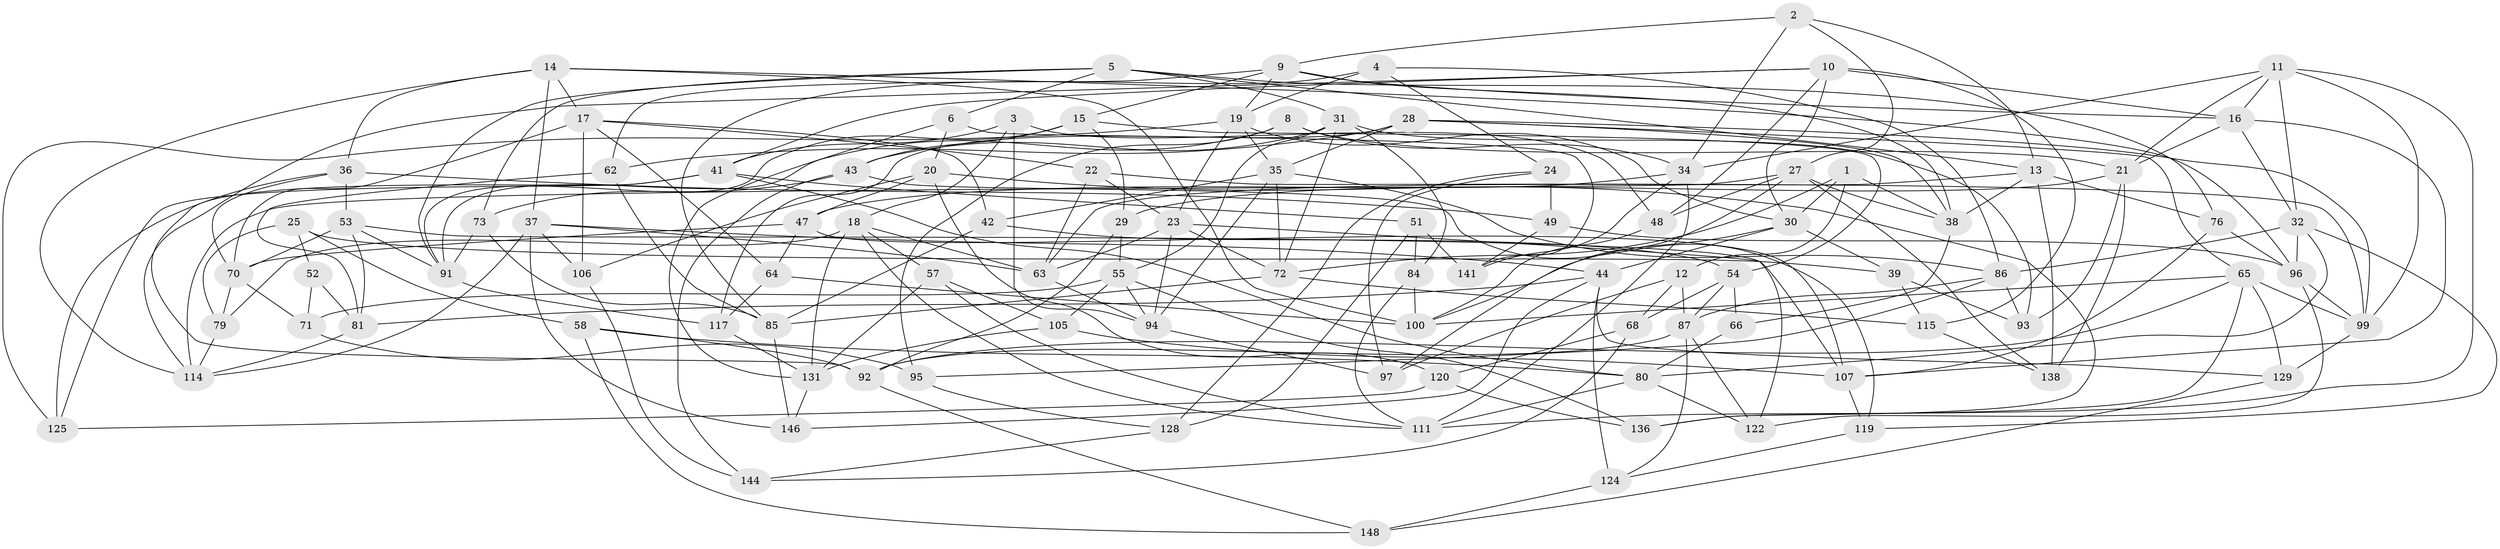 // original degree distribution, {4: 1.0}
// Generated by graph-tools (version 1.1) at 2025/11/02/27/25 16:11:45]
// undirected, 98 vertices, 241 edges
graph export_dot {
graph [start="1"]
  node [color=gray90,style=filled];
  1;
  2;
  3;
  4;
  5 [super="+7"];
  6;
  8;
  9 [super="+50"];
  10 [super="+33"];
  11 [super="+78"];
  12;
  13 [super="+126"];
  14 [super="+98"];
  15 [super="+116"];
  16 [super="+102"];
  17 [super="+26"];
  18 [super="+127"];
  19 [super="+90"];
  20 [super="+113"];
  21 [super="+88"];
  22;
  23 [super="+59"];
  24;
  25;
  27 [super="+45"];
  28 [super="+89"];
  29;
  30 [super="+67"];
  31 [super="+56"];
  32 [super="+40"];
  34 [super="+83"];
  35 [super="+135"];
  36 [super="+61"];
  37 [super="+82"];
  38 [super="+77"];
  39;
  41 [super="+109"];
  42;
  43 [super="+46"];
  44 [super="+108"];
  47 [super="+60"];
  48;
  49;
  51;
  52;
  53 [super="+69"];
  54 [super="+75"];
  55 [super="+104"];
  57;
  58;
  62;
  63 [super="+143"];
  64;
  65 [super="+147"];
  66;
  68;
  70 [super="+74"];
  71;
  72 [super="+134"];
  73;
  76;
  79;
  80 [super="+123"];
  81 [super="+101"];
  84;
  85 [super="+142"];
  86 [super="+137"];
  87 [super="+118"];
  91 [super="+139"];
  92 [super="+121"];
  93;
  94 [super="+130"];
  95;
  96 [super="+110"];
  97;
  99 [super="+112"];
  100 [super="+103"];
  105;
  106;
  107 [super="+133"];
  111 [super="+132"];
  114 [super="+140"];
  115;
  117;
  119;
  120;
  122;
  124;
  125;
  128;
  129;
  131 [super="+145"];
  136;
  138;
  141;
  144;
  146;
  148;
  1 -- 30;
  1 -- 12;
  1 -- 38;
  1 -- 72;
  2 -- 34;
  2 -- 13;
  2 -- 9;
  2 -- 27;
  3 -- 94;
  3 -- 18;
  3 -- 48;
  3 -- 41;
  4 -- 24;
  4 -- 85;
  4 -- 86;
  4 -- 19;
  5 -- 76;
  5 -- 6;
  5 -- 73;
  5 -- 91;
  5 -- 13;
  5 -- 31;
  6 -- 131;
  6 -- 141;
  6 -- 20;
  8 -- 95;
  8 -- 91;
  8 -- 34;
  8 -- 21;
  9 -- 62;
  9 -- 38;
  9 -- 16;
  9 -- 19;
  9 -- 15;
  10 -- 48;
  10 -- 30;
  10 -- 16;
  10 -- 115;
  10 -- 114;
  10 -- 41;
  11 -- 21;
  11 -- 32;
  11 -- 16;
  11 -- 111;
  11 -- 99;
  11 -- 34;
  12 -- 97;
  12 -- 68;
  12 -- 87;
  13 -- 76;
  13 -- 38;
  13 -- 138;
  13 -- 63;
  14 -- 36;
  14 -- 17;
  14 -- 114;
  14 -- 100;
  14 -- 37;
  14 -- 96;
  15 -- 29;
  15 -- 54;
  15 -- 43 [weight=2];
  15 -- 91;
  16 -- 32;
  16 -- 107;
  16 -- 21;
  17 -- 42;
  17 -- 106;
  17 -- 64;
  17 -- 22;
  17 -- 70;
  18 -- 57;
  18 -- 131;
  18 -- 79;
  18 -- 111;
  18 -- 63;
  19 -- 23;
  19 -- 35;
  19 -- 125;
  19 -- 30;
  20 -- 106;
  20 -- 47 [weight=2];
  20 -- 120;
  20 -- 136;
  21 -- 29;
  21 -- 93;
  21 -- 138;
  22 -- 99;
  22 -- 63;
  22 -- 23;
  23 -- 94;
  23 -- 122;
  23 -- 72;
  23 -- 63;
  24 -- 128;
  24 -- 97;
  24 -- 49;
  25 -- 39;
  25 -- 52;
  25 -- 58;
  25 -- 79;
  27 -- 38;
  27 -- 97;
  27 -- 138;
  27 -- 48;
  27 -- 114;
  28 -- 62;
  28 -- 117;
  28 -- 38;
  28 -- 35;
  28 -- 99;
  28 -- 65;
  29 -- 55;
  29 -- 92;
  30 -- 44;
  30 -- 39;
  30 -- 100;
  31 -- 84;
  31 -- 93;
  31 -- 43;
  31 -- 72;
  31 -- 55;
  32 -- 119;
  32 -- 80;
  32 -- 86;
  32 -- 96;
  34 -- 141;
  34 -- 47;
  34 -- 111;
  35 -- 42;
  35 -- 72;
  35 -- 86;
  35 -- 94;
  36 -- 49;
  36 -- 125;
  36 -- 53 [weight=2];
  36 -- 70;
  37 -- 106;
  37 -- 44;
  37 -- 146;
  37 -- 63;
  37 -- 114;
  38 -- 66;
  39 -- 115;
  39 -- 93;
  41 -- 125;
  41 -- 51;
  41 -- 92;
  41 -- 80;
  42 -- 85;
  42 -- 54;
  43 -- 119;
  43 -- 73;
  43 -- 144;
  44 -- 129;
  44 -- 146;
  44 -- 124;
  44 -- 81;
  47 -- 70;
  47 -- 64;
  47 -- 107;
  48 -- 100;
  49 -- 141;
  49 -- 96;
  51 -- 141;
  51 -- 128;
  51 -- 84;
  52 -- 71;
  52 -- 81 [weight=2];
  53 -- 91;
  53 -- 70;
  53 -- 81;
  53 -- 107;
  54 -- 66 [weight=2];
  54 -- 68;
  54 -- 87;
  55 -- 136;
  55 -- 105;
  55 -- 71;
  55 -- 94;
  57 -- 105;
  57 -- 111;
  57 -- 131;
  58 -- 148;
  58 -- 92;
  58 -- 80;
  62 -- 81;
  62 -- 85;
  63 -- 94;
  64 -- 117;
  64 -- 100;
  65 -- 92;
  65 -- 136;
  65 -- 129;
  65 -- 100;
  65 -- 99;
  66 -- 80;
  68 -- 120;
  68 -- 144;
  70 -- 79;
  70 -- 71;
  71 -- 95;
  72 -- 115;
  72 -- 85;
  73 -- 91;
  73 -- 85;
  76 -- 107;
  76 -- 96;
  79 -- 114;
  80 -- 122;
  80 -- 111;
  81 -- 114;
  84 -- 100;
  84 -- 111;
  85 -- 146;
  86 -- 95;
  86 -- 93;
  86 -- 87;
  87 -- 124;
  87 -- 122;
  87 -- 92;
  91 -- 117;
  92 -- 148;
  94 -- 97;
  95 -- 128;
  96 -- 122;
  96 -- 99;
  99 -- 129;
  105 -- 107;
  105 -- 131;
  106 -- 144;
  107 -- 119;
  115 -- 138;
  117 -- 131;
  119 -- 124;
  120 -- 125;
  120 -- 136;
  124 -- 148;
  128 -- 144;
  129 -- 148;
  131 -- 146;
}
